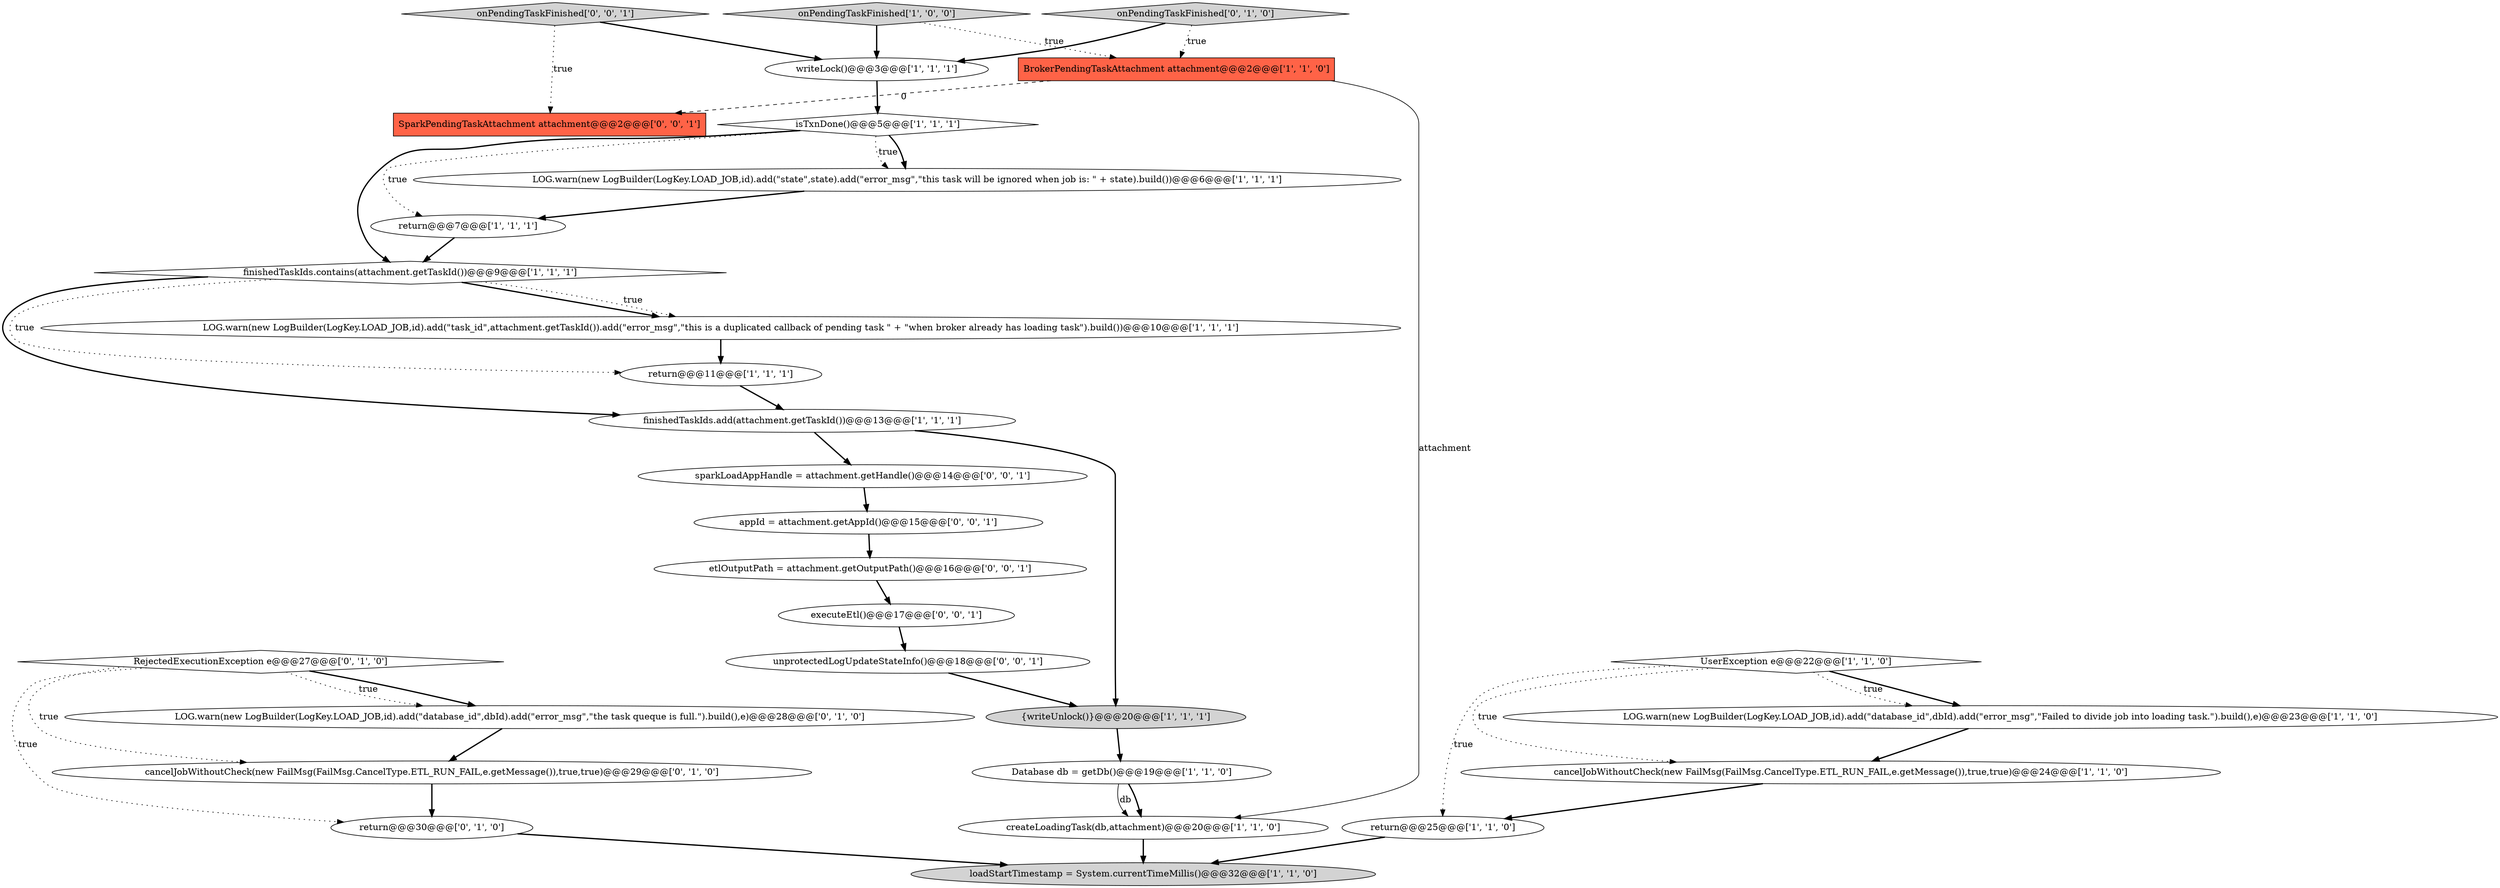 digraph {
17 [style = filled, label = "cancelJobWithoutCheck(new FailMsg(FailMsg.CancelType.ETL_RUN_FAIL,e.getMessage()),true,true)@@@24@@@['1', '1', '0']", fillcolor = white, shape = ellipse image = "AAA0AAABBB1BBB"];
20 [style = filled, label = "return@@@30@@@['0', '1', '0']", fillcolor = white, shape = ellipse image = "AAA1AAABBB2BBB"];
10 [style = filled, label = "LOG.warn(new LogBuilder(LogKey.LOAD_JOB,id).add(\"task_id\",attachment.getTaskId()).add(\"error_msg\",\"this is a duplicated callback of pending task \" + \"when broker already has loading task\").build())@@@10@@@['1', '1', '1']", fillcolor = white, shape = ellipse image = "AAA0AAABBB1BBB"];
22 [style = filled, label = "LOG.warn(new LogBuilder(LogKey.LOAD_JOB,id).add(\"database_id\",dbId).add(\"error_msg\",\"the task queque is full.\").build(),e)@@@28@@@['0', '1', '0']", fillcolor = white, shape = ellipse image = "AAA1AAABBB2BBB"];
18 [style = filled, label = "RejectedExecutionException e@@@27@@@['0', '1', '0']", fillcolor = white, shape = diamond image = "AAA1AAABBB2BBB"];
15 [style = filled, label = "writeLock()@@@3@@@['1', '1', '1']", fillcolor = white, shape = ellipse image = "AAA0AAABBB1BBB"];
26 [style = filled, label = "executeEtl()@@@17@@@['0', '0', '1']", fillcolor = white, shape = ellipse image = "AAA0AAABBB3BBB"];
28 [style = filled, label = "appId = attachment.getAppId()@@@15@@@['0', '0', '1']", fillcolor = white, shape = ellipse image = "AAA0AAABBB3BBB"];
8 [style = filled, label = "finishedTaskIds.add(attachment.getTaskId())@@@13@@@['1', '1', '1']", fillcolor = white, shape = ellipse image = "AAA0AAABBB1BBB"];
23 [style = filled, label = "sparkLoadAppHandle = attachment.getHandle()@@@14@@@['0', '0', '1']", fillcolor = white, shape = ellipse image = "AAA0AAABBB3BBB"];
0 [style = filled, label = "return@@@11@@@['1', '1', '1']", fillcolor = white, shape = ellipse image = "AAA0AAABBB1BBB"];
6 [style = filled, label = "BrokerPendingTaskAttachment attachment@@@2@@@['1', '1', '0']", fillcolor = tomato, shape = box image = "AAA0AAABBB1BBB"];
24 [style = filled, label = "unprotectedLogUpdateStateInfo()@@@18@@@['0', '0', '1']", fillcolor = white, shape = ellipse image = "AAA0AAABBB3BBB"];
16 [style = filled, label = "onPendingTaskFinished['1', '0', '0']", fillcolor = lightgray, shape = diamond image = "AAA0AAABBB1BBB"];
25 [style = filled, label = "onPendingTaskFinished['0', '0', '1']", fillcolor = lightgray, shape = diamond image = "AAA0AAABBB3BBB"];
3 [style = filled, label = "return@@@7@@@['1', '1', '1']", fillcolor = white, shape = ellipse image = "AAA0AAABBB1BBB"];
11 [style = filled, label = "LOG.warn(new LogBuilder(LogKey.LOAD_JOB,id).add(\"state\",state).add(\"error_msg\",\"this task will be ignored when job is: \" + state).build())@@@6@@@['1', '1', '1']", fillcolor = white, shape = ellipse image = "AAA0AAABBB1BBB"];
4 [style = filled, label = "loadStartTimestamp = System.currentTimeMillis()@@@32@@@['1', '1', '0']", fillcolor = lightgray, shape = ellipse image = "AAA0AAABBB1BBB"];
19 [style = filled, label = "cancelJobWithoutCheck(new FailMsg(FailMsg.CancelType.ETL_RUN_FAIL,e.getMessage()),true,true)@@@29@@@['0', '1', '0']", fillcolor = white, shape = ellipse image = "AAA1AAABBB2BBB"];
7 [style = filled, label = "Database db = getDb()@@@19@@@['1', '1', '0']", fillcolor = white, shape = ellipse image = "AAA0AAABBB1BBB"];
12 [style = filled, label = "UserException e@@@22@@@['1', '1', '0']", fillcolor = white, shape = diamond image = "AAA0AAABBB1BBB"];
21 [style = filled, label = "onPendingTaskFinished['0', '1', '0']", fillcolor = lightgray, shape = diamond image = "AAA0AAABBB2BBB"];
27 [style = filled, label = "SparkPendingTaskAttachment attachment@@@2@@@['0', '0', '1']", fillcolor = tomato, shape = box image = "AAA0AAABBB3BBB"];
14 [style = filled, label = "createLoadingTask(db,attachment)@@@20@@@['1', '1', '0']", fillcolor = white, shape = ellipse image = "AAA0AAABBB1BBB"];
5 [style = filled, label = "isTxnDone()@@@5@@@['1', '1', '1']", fillcolor = white, shape = diamond image = "AAA0AAABBB1BBB"];
1 [style = filled, label = "{writeUnlock()}@@@20@@@['1', '1', '1']", fillcolor = lightgray, shape = ellipse image = "AAA0AAABBB1BBB"];
29 [style = filled, label = "etlOutputPath = attachment.getOutputPath()@@@16@@@['0', '0', '1']", fillcolor = white, shape = ellipse image = "AAA0AAABBB3BBB"];
13 [style = filled, label = "return@@@25@@@['1', '1', '0']", fillcolor = white, shape = ellipse image = "AAA0AAABBB1BBB"];
9 [style = filled, label = "LOG.warn(new LogBuilder(LogKey.LOAD_JOB,id).add(\"database_id\",dbId).add(\"error_msg\",\"Failed to divide job into loading task.\").build(),e)@@@23@@@['1', '1', '0']", fillcolor = white, shape = ellipse image = "AAA0AAABBB1BBB"];
2 [style = filled, label = "finishedTaskIds.contains(attachment.getTaskId())@@@9@@@['1', '1', '1']", fillcolor = white, shape = diamond image = "AAA0AAABBB1BBB"];
5->2 [style = bold, label=""];
11->3 [style = bold, label=""];
22->19 [style = bold, label=""];
26->24 [style = bold, label=""];
18->20 [style = dotted, label="true"];
5->11 [style = dotted, label="true"];
13->4 [style = bold, label=""];
21->15 [style = bold, label=""];
3->2 [style = bold, label=""];
18->22 [style = bold, label=""];
5->3 [style = dotted, label="true"];
19->20 [style = bold, label=""];
20->4 [style = bold, label=""];
8->23 [style = bold, label=""];
12->13 [style = dotted, label="true"];
16->15 [style = bold, label=""];
2->10 [style = bold, label=""];
0->8 [style = bold, label=""];
2->10 [style = dotted, label="true"];
2->8 [style = bold, label=""];
16->6 [style = dotted, label="true"];
7->14 [style = bold, label=""];
24->1 [style = bold, label=""];
8->1 [style = bold, label=""];
12->9 [style = bold, label=""];
12->17 [style = dotted, label="true"];
25->27 [style = dotted, label="true"];
12->9 [style = dotted, label="true"];
5->11 [style = bold, label=""];
9->17 [style = bold, label=""];
17->13 [style = bold, label=""];
7->14 [style = solid, label="db"];
15->5 [style = bold, label=""];
18->19 [style = dotted, label="true"];
21->6 [style = dotted, label="true"];
6->14 [style = solid, label="attachment"];
23->28 [style = bold, label=""];
2->0 [style = dotted, label="true"];
1->7 [style = bold, label=""];
14->4 [style = bold, label=""];
6->27 [style = dashed, label="0"];
18->22 [style = dotted, label="true"];
25->15 [style = bold, label=""];
10->0 [style = bold, label=""];
28->29 [style = bold, label=""];
29->26 [style = bold, label=""];
}
